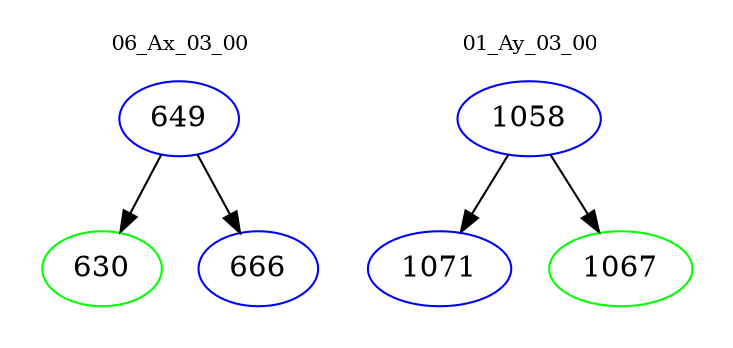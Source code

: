 digraph{
subgraph cluster_0 {
color = white
label = "06_Ax_03_00";
fontsize=10;
T0_649 [label="649", color="blue"]
T0_649 -> T0_630 [color="black"]
T0_630 [label="630", color="green"]
T0_649 -> T0_666 [color="black"]
T0_666 [label="666", color="blue"]
}
subgraph cluster_1 {
color = white
label = "01_Ay_03_00";
fontsize=10;
T1_1058 [label="1058", color="blue"]
T1_1058 -> T1_1071 [color="black"]
T1_1071 [label="1071", color="blue"]
T1_1058 -> T1_1067 [color="black"]
T1_1067 [label="1067", color="green"]
}
}
